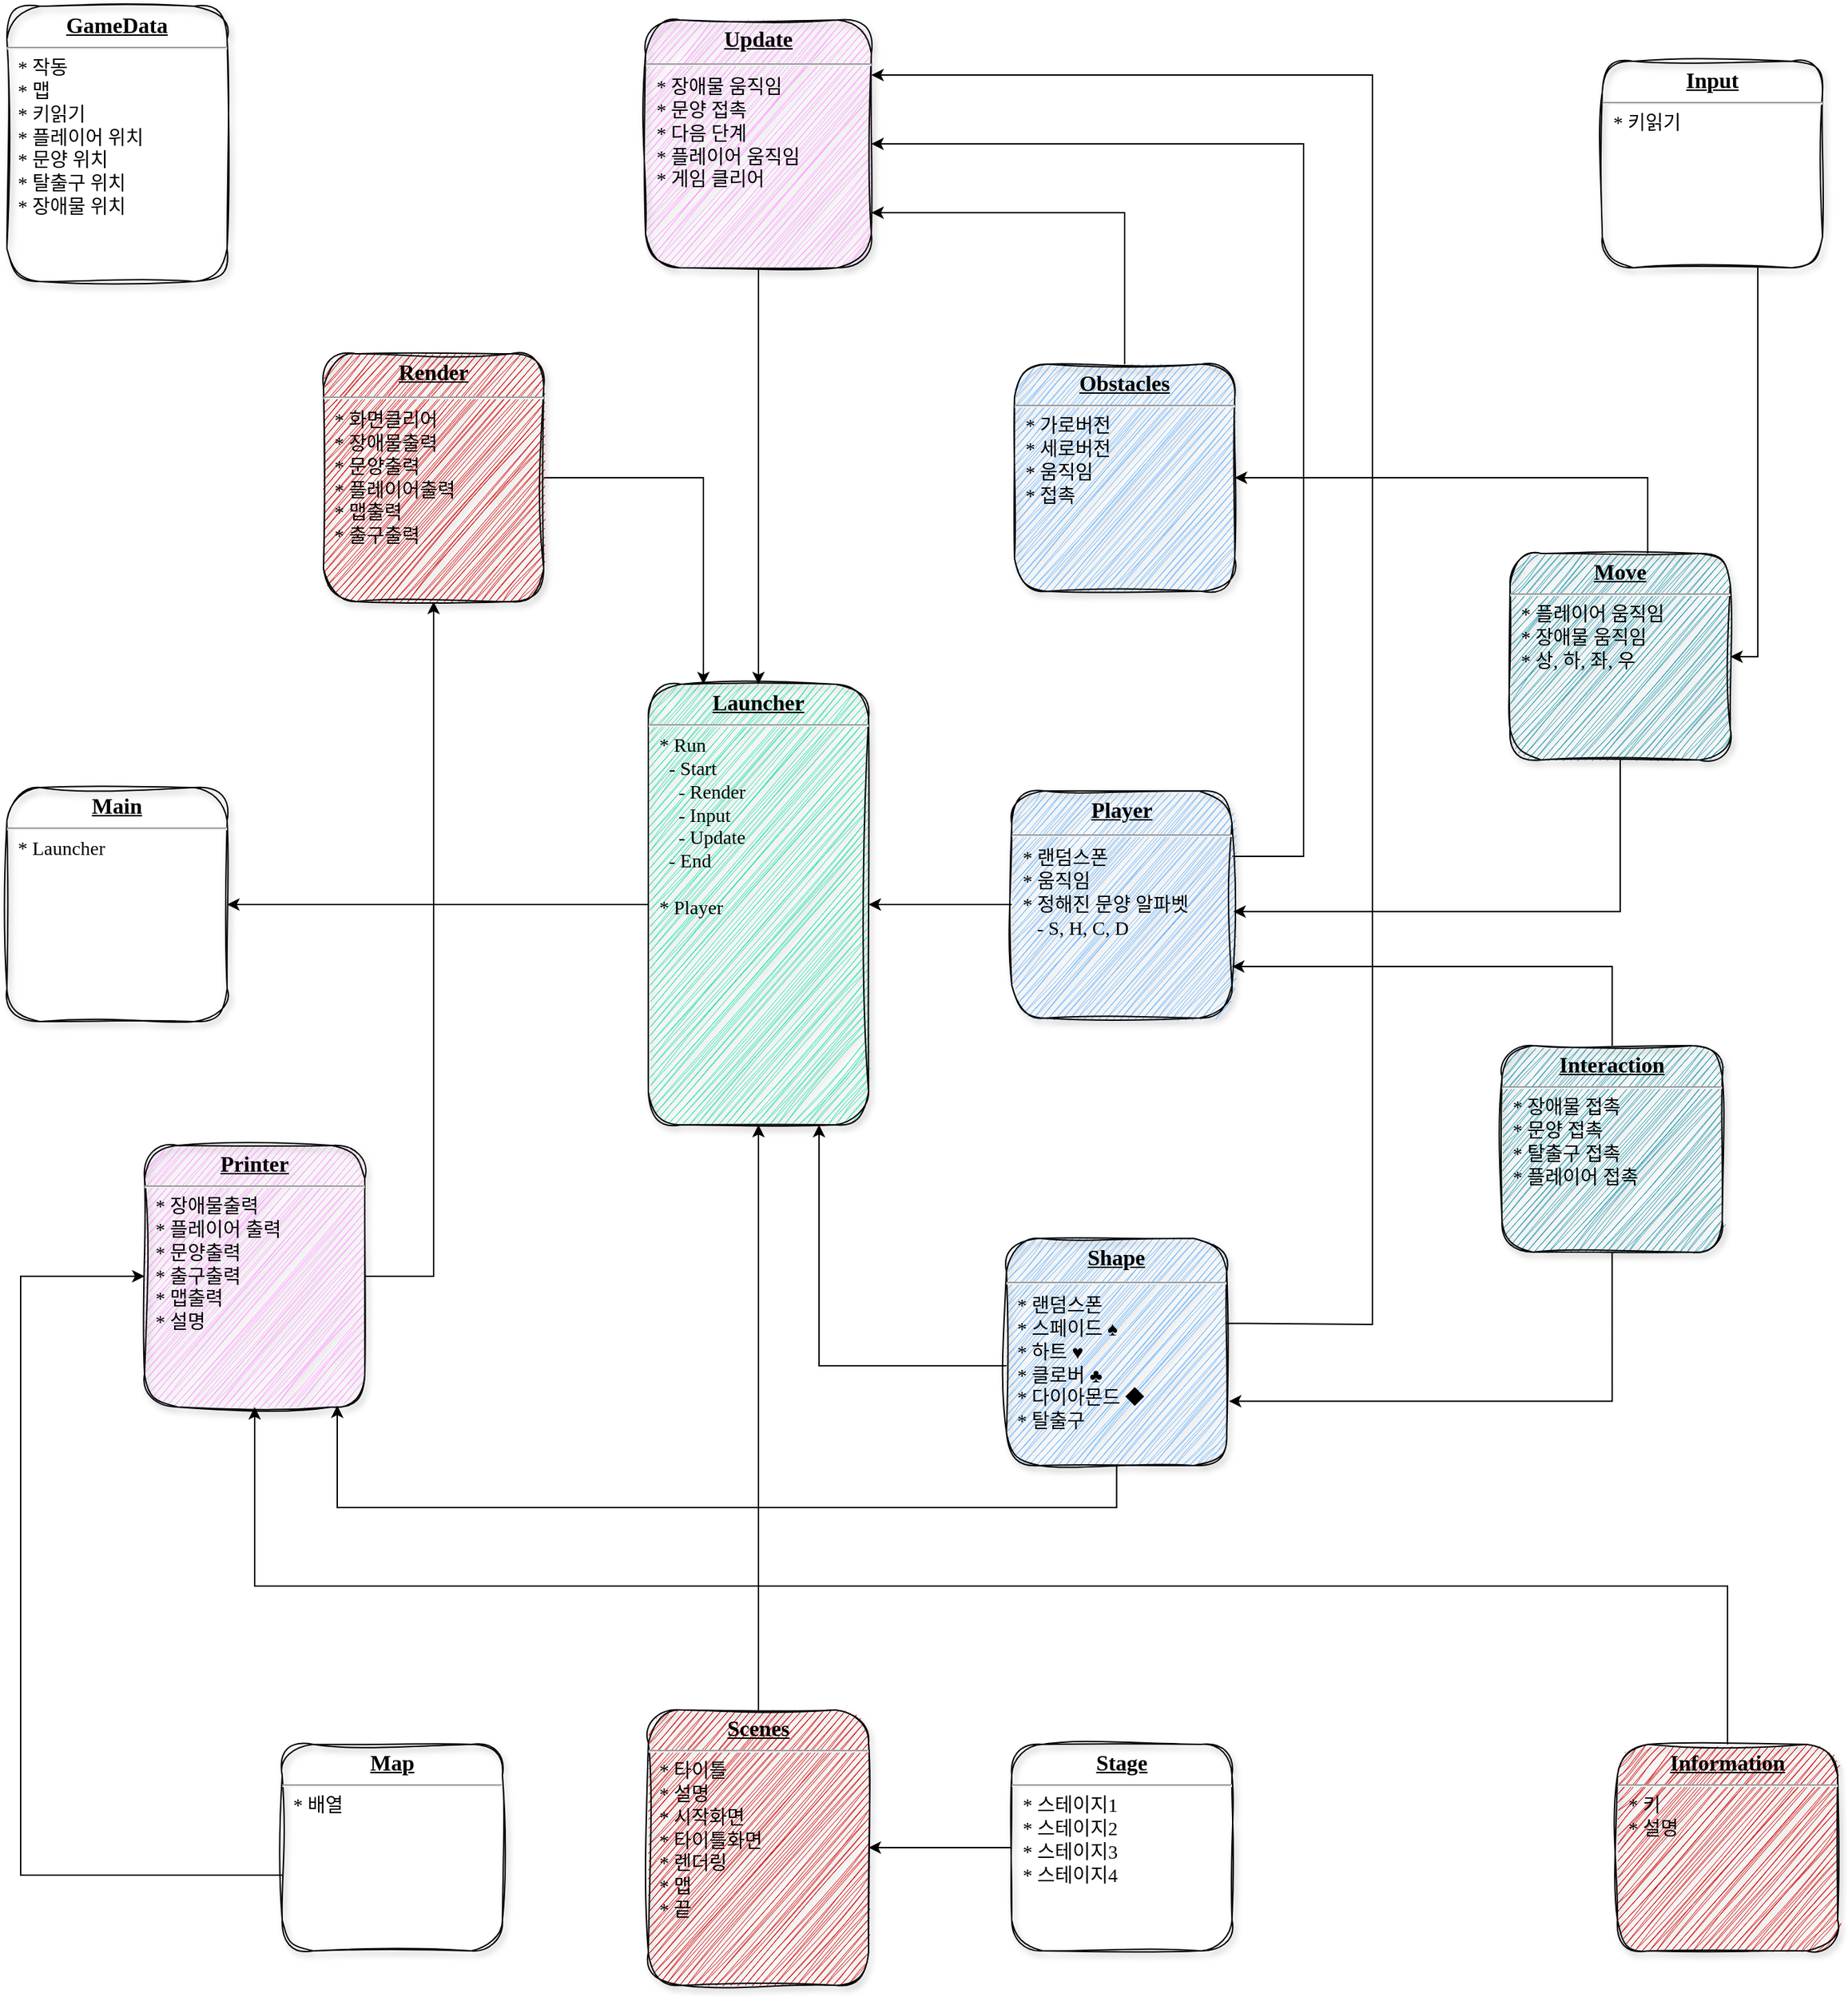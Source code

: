 <mxfile version="24.7.6">
  <diagram name="Page-1" id="efa7a0a1-bf9b-a30e-e6df-94a7791c09e9">
    <mxGraphModel dx="2686" dy="3185" grid="1" gridSize="10" guides="1" tooltips="1" connect="1" arrows="1" fold="1" page="1" pageScale="1" pageWidth="826" pageHeight="1169" background="none" math="0" shadow="0">
      <root>
        <mxCell id="0" />
        <mxCell id="1" parent="0" />
        <mxCell id="ucKnO9qLahQ2AesRSo4M-134" style="edgeStyle=orthogonalEdgeStyle;rounded=0;orthogonalLoop=1;jettySize=auto;html=1;exitX=0;exitY=0.5;exitDx=0;exitDy=0;entryX=1;entryY=0.5;entryDx=0;entryDy=0;" edge="1" parent="1" source="22" target="ucKnO9qLahQ2AesRSo4M-127">
          <mxGeometry relative="1" as="geometry" />
        </mxCell>
        <mxCell id="ucKnO9qLahQ2AesRSo4M-137" style="edgeStyle=orthogonalEdgeStyle;rounded=0;orthogonalLoop=1;jettySize=auto;html=1;entryX=1;entryY=0.5;entryDx=0;entryDy=0;" edge="1" parent="1" target="ucKnO9qLahQ2AesRSo4M-125">
          <mxGeometry relative="1" as="geometry">
            <mxPoint x="612" y="2.5" as="targetPoint" />
            <mxPoint x="810" y="530" as="sourcePoint" />
            <Array as="points">
              <mxPoint x="862" y="530" />
              <mxPoint x="862" y="13" />
            </Array>
          </mxGeometry>
        </mxCell>
        <mxCell id="22" value="&lt;p style=&quot;margin: 4px 0px 0px; text-align: center; text-decoration: underline; font-size: 16px;&quot;&gt;&lt;b&gt;Player&lt;/b&gt;&lt;/p&gt;&lt;hr style=&quot;font-size: 16px;&quot;&gt;&lt;p style=&quot;margin: 0px 0px 0px 8px; font-size: 14px;&quot;&gt;* 랜덤스폰&lt;/p&gt;&lt;p style=&quot;margin: 0px 0px 0px 8px; font-size: 14px;&quot;&gt;* 움직임&lt;/p&gt;&lt;p style=&quot;margin: 0px 0px 0px 8px; font-size: 14px;&quot;&gt;* 정해진 문양 알파벳&lt;br&gt;&amp;nbsp; &amp;nbsp;- S, H, C, D&lt;/p&gt;&lt;p style=&quot;margin: 0px 0px 0px 8px; font-size: 14px;&quot;&gt;&lt;br&gt;&lt;/p&gt;&lt;p style=&quot;margin: 0px 0px 0px 8px; font-size: 14px;&quot;&gt;&lt;br&gt;&lt;/p&gt;" style="verticalAlign=top;align=left;overflow=fill;fontSize=12;fontFamily=d2coding;html=1;strokeColor=#000000;shadow=1;fillColor=#66B2FF;fontColor=#000000;rounded=1;sketch=1;curveFitting=1;jiggle=2;" parent="1" vertex="1">
          <mxGeometry x="650" y="482.5" width="160" height="165" as="geometry" />
        </mxCell>
        <mxCell id="24" value="&lt;p style=&quot;margin: 0px; margin-top: 4px; text-align: center; text-decoration: underline;&quot;&gt;&lt;strong&gt;&lt;font style=&quot;font-size: 16px;&quot;&gt;Obstacles&lt;/font&gt;&lt;/strong&gt;&lt;/p&gt;&lt;hr&gt;&lt;p style=&quot;margin: 0px 0px 0px 8px; font-size: 14px;&quot;&gt;* 가로버전&lt;/p&gt;&lt;p style=&quot;margin: 0px 0px 0px 8px; font-size: 14px;&quot;&gt;* 세로버전&lt;/p&gt;&lt;p style=&quot;margin: 0px 0px 0px 8px; font-size: 14px;&quot;&gt;* 움직임&lt;/p&gt;&lt;p style=&quot;margin: 0px 0px 0px 8px; font-size: 14px;&quot;&gt;* 접촉&lt;/p&gt;&lt;p style=&quot;margin: 0px 0px 0px 8px; font-size: 14px;&quot;&gt;&lt;br&gt;&lt;/p&gt;" style="verticalAlign=top;align=left;overflow=fill;fontSize=12;fontFamily=d2coding;html=1;strokeColor=#000000;shadow=1;fillColor=#66B2FF;fontColor=#000000;rounded=1;sketch=1;curveFitting=1;jiggle=2;" parent="1" vertex="1">
          <mxGeometry x="652" y="172.5" width="160" height="165" as="geometry" />
        </mxCell>
        <mxCell id="29" value="&lt;p style=&quot;margin: 0px; margin-top: 4px; text-align: center; text-decoration: underline;&quot;&gt;&lt;strong&gt;&lt;font style=&quot;font-size: 16px;&quot;&gt;Main&lt;/font&gt;&lt;/strong&gt;&lt;/p&gt;&lt;hr&gt;&lt;p style=&quot;margin: 0px 0px 0px 8px; font-size: 14px;&quot;&gt;* Launcher&lt;/p&gt;&lt;p style=&quot;margin: 0px; margin-left: 8px;&quot;&gt;&lt;br&gt;&lt;/p&gt;" style="verticalAlign=top;align=left;overflow=fill;fontSize=12;fontFamily=d2coding;html=1;strokeColor=#000000;shadow=1;fillColor=none;fontColor=#000000;rounded=1;sketch=1;curveFitting=1;jiggle=2;" parent="1" vertex="1">
          <mxGeometry x="-80" y="480" width="160" height="170" as="geometry" />
        </mxCell>
        <mxCell id="ucKnO9qLahQ2AesRSo4M-130" style="edgeStyle=orthogonalEdgeStyle;rounded=0;orthogonalLoop=1;jettySize=auto;html=1;entryX=0.5;entryY=1;entryDx=0;entryDy=0;" edge="1" parent="1" source="ucKnO9qLahQ2AesRSo4M-116" target="ucKnO9qLahQ2AesRSo4M-127">
          <mxGeometry relative="1" as="geometry" />
        </mxCell>
        <mxCell id="ucKnO9qLahQ2AesRSo4M-116" value="&lt;p style=&quot;margin: 0px; margin-top: 4px; text-align: center; text-decoration: underline;&quot;&gt;&lt;span style=&quot;font-size: 16px;&quot;&gt;&lt;b&gt;Scenes&lt;/b&gt;&lt;/span&gt;&lt;/p&gt;&lt;hr&gt;&lt;p style=&quot;margin: 0px 0px 0px 8px; font-size: 14px;&quot;&gt;&lt;span style=&quot;font-size: 14px;&quot;&gt;*&lt;/span&gt;&lt;font style=&quot;font-size: 14px;&quot;&gt; 타이틀&lt;/font&gt;&lt;/p&gt;&lt;p style=&quot;margin: 0px 0px 0px 8px; font-size: 14px;&quot;&gt;&lt;font style=&quot;font-size: 14px;&quot;&gt;* 설명&lt;/font&gt;&lt;/p&gt;&lt;p style=&quot;margin: 0px 0px 0px 8px; font-size: 14px;&quot;&gt;&lt;font style=&quot;font-size: 14px;&quot;&gt;* 시작화면&lt;/font&gt;&lt;/p&gt;&lt;p style=&quot;margin: 0px 0px 0px 8px; font-size: 14px;&quot;&gt;* 타이틀화면&lt;/p&gt;&lt;p style=&quot;margin: 0px 0px 0px 8px; font-size: 14px;&quot;&gt;* 렌더링&lt;/p&gt;&lt;p style=&quot;margin: 0px 0px 0px 8px; font-size: 14px;&quot;&gt;* 맵&lt;/p&gt;&lt;p style=&quot;margin: 0px 0px 0px 8px; font-size: 14px;&quot;&gt;* 끝&lt;/p&gt;" style="verticalAlign=top;align=left;overflow=fill;fontSize=12;fontFamily=d2coding;html=1;strokeColor=#000000;shadow=1;fillColor=#D10000;fontColor=#000000;rounded=1;sketch=1;curveFitting=1;jiggle=2;" vertex="1" parent="1">
          <mxGeometry x="386" y="1150" width="160" height="200" as="geometry" />
        </mxCell>
        <mxCell id="ucKnO9qLahQ2AesRSo4M-140" style="edgeStyle=orthogonalEdgeStyle;rounded=0;orthogonalLoop=1;jettySize=auto;html=1;exitX=0;exitY=0.5;exitDx=0;exitDy=0;" edge="1" parent="1" source="ucKnO9qLahQ2AesRSo4M-117" target="ucKnO9qLahQ2AesRSo4M-116">
          <mxGeometry relative="1" as="geometry" />
        </mxCell>
        <mxCell id="ucKnO9qLahQ2AesRSo4M-117" value="&lt;p style=&quot;margin: 0px; margin-top: 4px; text-align: center; text-decoration: underline;&quot;&gt;&lt;strong&gt;&lt;font style=&quot;font-size: 16px;&quot;&gt;Stage&lt;/font&gt;&lt;/strong&gt;&lt;/p&gt;&lt;hr&gt;&lt;p style=&quot;margin: 0px 0px 0px 8px; font-size: 14px;&quot;&gt;&lt;span style=&quot;background-color: initial;&quot;&gt;* 스테이지1&lt;/span&gt;&lt;br&gt;&lt;/p&gt;&lt;p style=&quot;margin: 0px 0px 0px 8px; font-size: 14px;&quot;&gt;&lt;font style=&quot;font-size: 14px;&quot;&gt;* 스테이지2&lt;/font&gt;&lt;/p&gt;&lt;p style=&quot;margin: 0px 0px 0px 8px; font-size: 14px;&quot;&gt;&lt;font style=&quot;font-size: 14px;&quot;&gt;* 스테이지3&lt;/font&gt;&lt;/p&gt;&lt;p style=&quot;margin: 0px 0px 0px 8px; font-size: 14px;&quot;&gt;&lt;font style=&quot;font-size: 14px;&quot;&gt;* 스테이지4&lt;/font&gt;&lt;/p&gt;" style="verticalAlign=top;align=left;overflow=fill;fontSize=12;fontFamily=d2coding;html=1;strokeColor=#000000;shadow=1;fillColor=none;fontColor=#000000;rounded=1;sketch=1;curveFitting=1;jiggle=2;" vertex="1" parent="1">
          <mxGeometry x="650.0" y="1175.0" width="160" height="150" as="geometry" />
        </mxCell>
        <mxCell id="ucKnO9qLahQ2AesRSo4M-135" style="edgeStyle=orthogonalEdgeStyle;rounded=0;orthogonalLoop=1;jettySize=auto;html=1;" edge="1" parent="1" source="ucKnO9qLahQ2AesRSo4M-118" target="ucKnO9qLahQ2AesRSo4M-127">
          <mxGeometry relative="1" as="geometry">
            <Array as="points">
              <mxPoint x="510" y="900" />
            </Array>
          </mxGeometry>
        </mxCell>
        <mxCell id="ucKnO9qLahQ2AesRSo4M-139" style="edgeStyle=orthogonalEdgeStyle;rounded=0;orthogonalLoop=1;jettySize=auto;html=1;entryX=1;entryY=0.222;entryDx=0;entryDy=0;entryPerimeter=0;exitX=0.996;exitY=0.374;exitDx=0;exitDy=0;exitPerimeter=0;" edge="1" parent="1" source="ucKnO9qLahQ2AesRSo4M-118" target="ucKnO9qLahQ2AesRSo4M-125">
          <mxGeometry relative="1" as="geometry">
            <mxPoint x="642" y="-37.5" as="targetPoint" />
            <mxPoint x="820" y="740" as="sourcePoint" />
            <Array as="points">
              <mxPoint x="820" y="869" />
              <mxPoint x="912" y="870" />
              <mxPoint x="912" y="-38" />
            </Array>
          </mxGeometry>
        </mxCell>
        <mxCell id="ucKnO9qLahQ2AesRSo4M-118" value="&lt;p style=&quot;margin: 4px 0px 0px; text-align: center; text-decoration: underline; font-size: 16px;&quot;&gt;&lt;b&gt;Shape&lt;/b&gt;&lt;/p&gt;&lt;hr style=&quot;font-size: 16px;&quot;&gt;&lt;p style=&quot;margin: 0px 0px 0px 8px; font-size: 14px;&quot;&gt;* 랜덤스폰&lt;/p&gt;&lt;p style=&quot;margin: 0px 0px 0px 8px; font-size: 14px;&quot;&gt;* 스페이드 ♠&amp;nbsp;&lt;/p&gt;&lt;p style=&quot;margin: 0px 0px 0px 8px; font-size: 14px;&quot;&gt;* 하트&amp;nbsp;&lt;span style=&quot;background-color: initial;&quot;&gt;♥&lt;/span&gt;&lt;/p&gt;&lt;p style=&quot;margin: 0px 0px 0px 8px; font-size: 14px;&quot;&gt;* 클로버 ♣&lt;/p&gt;&lt;p style=&quot;margin: 0px 0px 0px 8px; font-size: 14px;&quot;&gt;* 다이아몬드 ◆&lt;/p&gt;&lt;p style=&quot;margin: 0px 0px 0px 8px; font-size: 14px;&quot;&gt;* 탈출구&lt;/p&gt;&lt;p style=&quot;margin: 0px 0px 0px 8px; font-size: 14px;&quot;&gt;&amp;nbsp;&lt;/p&gt;&lt;p style=&quot;margin: 0px 0px 0px 8px; font-size: 14px;&quot;&gt;&lt;br&gt;&lt;/p&gt;&lt;p style=&quot;margin: 0px 0px 0px 8px; font-size: 14px;&quot;&gt;&lt;br&gt;&lt;/p&gt;" style="verticalAlign=top;align=left;overflow=fill;fontSize=12;fontFamily=d2coding;html=1;strokeColor=#000000;shadow=1;fillColor=#66B2FF;fontColor=#000000;rounded=1;sketch=1;curveFitting=1;jiggle=2;" vertex="1" parent="1">
          <mxGeometry x="646.16" y="807.5" width="160" height="165" as="geometry" />
        </mxCell>
        <mxCell id="ucKnO9qLahQ2AesRSo4M-144" style="edgeStyle=orthogonalEdgeStyle;rounded=0;orthogonalLoop=1;jettySize=auto;html=1;entryX=1;entryY=0.773;entryDx=0;entryDy=0;entryPerimeter=0;" edge="1" parent="1" source="ucKnO9qLahQ2AesRSo4M-119" target="22">
          <mxGeometry relative="1" as="geometry">
            <mxPoint x="830" y="610" as="targetPoint" />
            <Array as="points">
              <mxPoint x="1086" y="610" />
            </Array>
          </mxGeometry>
        </mxCell>
        <mxCell id="ucKnO9qLahQ2AesRSo4M-145" style="edgeStyle=orthogonalEdgeStyle;rounded=0;orthogonalLoop=1;jettySize=auto;html=1;exitX=0.5;exitY=1;exitDx=0;exitDy=0;entryX=1.01;entryY=0.717;entryDx=0;entryDy=0;entryPerimeter=0;" edge="1" parent="1" source="ucKnO9qLahQ2AesRSo4M-119" target="ucKnO9qLahQ2AesRSo4M-118">
          <mxGeometry relative="1" as="geometry">
            <mxPoint x="1086.16" y="932.5" as="targetPoint" />
          </mxGeometry>
        </mxCell>
        <mxCell id="ucKnO9qLahQ2AesRSo4M-119" value="&lt;p style=&quot;margin: 0px; margin-top: 4px; text-align: center; text-decoration: underline;&quot;&gt;&lt;strong&gt;&lt;font style=&quot;font-size: 16px;&quot;&gt;Interaction&lt;/font&gt;&lt;/strong&gt;&lt;/p&gt;&lt;hr&gt;&lt;p style=&quot;margin: 0px 0px 0px 8px; font-size: 14px;&quot;&gt;* 장애물 접촉&lt;/p&gt;&lt;p style=&quot;margin: 0px 0px 0px 8px; font-size: 14px;&quot;&gt;* 문양 접촉&lt;/p&gt;&lt;p style=&quot;margin: 0px 0px 0px 8px; font-size: 14px;&quot;&gt;* 탈출구 접촉&lt;/p&gt;&lt;p style=&quot;margin: 0px 0px 0px 8px; font-size: 14px;&quot;&gt;* 플레이어 접촉&lt;/p&gt;&lt;p style=&quot;margin: 0px 0px 0px 8px; font-size: 14px;&quot;&gt;&lt;br&gt;&lt;/p&gt;" style="verticalAlign=top;align=left;overflow=fill;fontSize=12;fontFamily=d2coding;html=1;strokeColor=#000000;shadow=1;fillColor=#1F98AB;fontColor=#000000;rounded=1;sketch=1;curveFitting=1;jiggle=2;" vertex="1" parent="1">
          <mxGeometry x="1006.16" y="667.5" width="160" height="150" as="geometry" />
        </mxCell>
        <mxCell id="ucKnO9qLahQ2AesRSo4M-153" style="edgeStyle=orthogonalEdgeStyle;rounded=0;orthogonalLoop=1;jettySize=auto;html=1;entryX=0;entryY=0.5;entryDx=0;entryDy=0;" edge="1" parent="1" source="ucKnO9qLahQ2AesRSo4M-120" target="ucKnO9qLahQ2AesRSo4M-126">
          <mxGeometry relative="1" as="geometry">
            <Array as="points">
              <mxPoint x="-70" y="1270" />
              <mxPoint x="-70" y="835" />
            </Array>
          </mxGeometry>
        </mxCell>
        <mxCell id="ucKnO9qLahQ2AesRSo4M-120" value="&lt;p style=&quot;margin: 0px; margin-top: 4px; text-align: center; text-decoration: underline;&quot;&gt;&lt;strong&gt;&lt;font style=&quot;font-size: 16px;&quot;&gt;Map&lt;/font&gt;&lt;/strong&gt;&lt;/p&gt;&lt;hr&gt;&lt;p style=&quot;margin: 0px 0px 0px 8px; font-size: 14px;&quot;&gt;* 배열&lt;/p&gt;" style="verticalAlign=top;align=left;overflow=fill;fontSize=12;fontFamily=d2coding;html=1;strokeColor=#000000;shadow=1;fillColor=none;fontColor=#000000;rounded=1;sketch=1;curveFitting=1;jiggle=2;" vertex="1" parent="1">
          <mxGeometry x="120.0" y="1175.0" width="160" height="150" as="geometry" />
        </mxCell>
        <mxCell id="ucKnO9qLahQ2AesRSo4M-121" value="&lt;p style=&quot;margin: 0px; margin-top: 4px; text-align: center; text-decoration: underline;&quot;&gt;&lt;strong&gt;&lt;font style=&quot;font-size: 16px;&quot;&gt;GameData&lt;/font&gt;&lt;/strong&gt;&lt;/p&gt;&lt;hr&gt;&lt;p style=&quot;margin: 0px 0px 0px 8px; font-size: 14px;&quot;&gt;* 작동&lt;/p&gt;&lt;p style=&quot;margin: 0px 0px 0px 8px; font-size: 14px;&quot;&gt;* 맵&lt;/p&gt;&lt;p style=&quot;margin: 0px 0px 0px 8px; font-size: 14px;&quot;&gt;* 키읽기&lt;/p&gt;&lt;p style=&quot;margin: 0px 0px 0px 8px; font-size: 14px;&quot;&gt;* 플레이어 위치&lt;/p&gt;&lt;p style=&quot;margin: 0px 0px 0px 8px; font-size: 14px;&quot;&gt;* 문양 위치&lt;/p&gt;&lt;p style=&quot;margin: 0px 0px 0px 8px; font-size: 14px;&quot;&gt;* 탈출구 위치&lt;br&gt;* 장애물 위치&lt;/p&gt;&lt;p style=&quot;margin: 0px 0px 0px 8px; font-size: 14px;&quot;&gt;&lt;br&gt;&lt;/p&gt;&lt;p style=&quot;margin: 0px; margin-left: 8px;&quot;&gt;&lt;br&gt;&lt;/p&gt;" style="verticalAlign=top;align=left;overflow=fill;fontSize=12;fontFamily=d2coding;html=1;strokeColor=#000000;shadow=1;fillColor=none;fontColor=#000000;rounded=1;sketch=1;curveFitting=1;jiggle=2;" vertex="1" parent="1">
          <mxGeometry x="-80.0" y="-87.5" width="160" height="200" as="geometry" />
        </mxCell>
        <mxCell id="ucKnO9qLahQ2AesRSo4M-141" style="edgeStyle=orthogonalEdgeStyle;rounded=0;orthogonalLoop=1;jettySize=auto;html=1;entryX=1;entryY=0.5;entryDx=0;entryDy=0;" edge="1" parent="1" source="ucKnO9qLahQ2AesRSo4M-122" target="24">
          <mxGeometry relative="1" as="geometry">
            <mxPoint x="1112" y="252.5" as="targetPoint" />
            <Array as="points">
              <mxPoint x="1112" y="255.5" />
            </Array>
          </mxGeometry>
        </mxCell>
        <mxCell id="ucKnO9qLahQ2AesRSo4M-142" style="edgeStyle=orthogonalEdgeStyle;rounded=0;orthogonalLoop=1;jettySize=auto;html=1;entryX=1.006;entryY=0.531;entryDx=0;entryDy=0;entryPerimeter=0;" edge="1" parent="1" source="ucKnO9qLahQ2AesRSo4M-122" target="22">
          <mxGeometry relative="1" as="geometry">
            <mxPoint x="840" y="570" as="targetPoint" />
            <Array as="points">
              <mxPoint x="1092" y="570" />
            </Array>
          </mxGeometry>
        </mxCell>
        <mxCell id="ucKnO9qLahQ2AesRSo4M-122" value="&lt;p style=&quot;margin: 0px; margin-top: 4px; text-align: center; text-decoration: underline;&quot;&gt;&lt;strong&gt;&lt;font style=&quot;font-size: 16px;&quot;&gt;Move&lt;/font&gt;&lt;/strong&gt;&lt;/p&gt;&lt;hr&gt;&lt;p style=&quot;margin: 0px 0px 0px 8px; font-size: 14px;&quot;&gt;* 플레이어 움직임&lt;/p&gt;&lt;p style=&quot;margin: 0px 0px 0px 8px; font-size: 14px;&quot;&gt;* 장애물 움직임&lt;/p&gt;&lt;p style=&quot;margin: 0px 0px 0px 8px; font-size: 14px;&quot;&gt;* 상, 하, 좌, 우&lt;/p&gt;&lt;p style=&quot;margin: 0px 0px 0px 8px; font-size: 14px;&quot;&gt;&lt;br&gt;&lt;/p&gt;" style="verticalAlign=top;align=left;overflow=fill;fontSize=12;fontFamily=d2coding;html=1;strokeColor=#000000;shadow=1;fillColor=#1F98AB;fontColor=#000000;rounded=1;sketch=1;curveFitting=1;jiggle=2;" vertex="1" parent="1">
          <mxGeometry x="1012.0" y="310.0" width="160" height="150" as="geometry" />
        </mxCell>
        <mxCell id="ucKnO9qLahQ2AesRSo4M-159" style="edgeStyle=orthogonalEdgeStyle;rounded=0;orthogonalLoop=1;jettySize=auto;html=1;entryX=0.25;entryY=0;entryDx=0;entryDy=0;" edge="1" parent="1" source="ucKnO9qLahQ2AesRSo4M-123" target="ucKnO9qLahQ2AesRSo4M-127">
          <mxGeometry relative="1" as="geometry" />
        </mxCell>
        <mxCell id="ucKnO9qLahQ2AesRSo4M-123" value="&lt;p style=&quot;margin: 4px 0px 0px; text-align: center; text-decoration: underline; font-size: 16px;&quot;&gt;&lt;b&gt;Render&lt;/b&gt;&lt;/p&gt;&lt;hr style=&quot;font-size: 16px;&quot;&gt;&lt;p style=&quot;margin: 0px 0px 0px 8px; font-size: 14px;&quot;&gt;* 화면클리어&lt;/p&gt;&lt;p style=&quot;margin: 0px 0px 0px 8px; font-size: 14px;&quot;&gt;* 장애물출력&lt;/p&gt;&lt;p style=&quot;margin: 0px 0px 0px 8px; font-size: 14px;&quot;&gt;* 문양출력&lt;/p&gt;&lt;p style=&quot;margin: 0px 0px 0px 8px; font-size: 14px;&quot;&gt;* 플레이어출력&lt;/p&gt;&lt;p style=&quot;margin: 0px 0px 0px 8px; font-size: 14px;&quot;&gt;* 맵출력&lt;/p&gt;&lt;p style=&quot;margin: 0px 0px 0px 8px; font-size: 14px;&quot;&gt;* 출구출력&lt;/p&gt;&lt;p style=&quot;margin: 0px 0px 0px 8px; font-size: 14px;&quot;&gt;&lt;br&gt;&lt;/p&gt;&lt;p style=&quot;margin: 0px 0px 0px 8px; font-size: 14px;&quot;&gt;&lt;br&gt;&lt;/p&gt;" style="verticalAlign=top;align=left;overflow=fill;fontSize=12;fontFamily=d2coding;html=1;strokeColor=#000000;shadow=1;fillColor=#D10000;fontColor=#000000;rounded=1;sketch=1;curveFitting=1;jiggle=2;" vertex="1" parent="1">
          <mxGeometry x="150" y="165.0" width="160.0" height="180" as="geometry" />
        </mxCell>
        <mxCell id="ucKnO9qLahQ2AesRSo4M-146" style="edgeStyle=orthogonalEdgeStyle;rounded=0;orthogonalLoop=1;jettySize=auto;html=1;entryX=1;entryY=0.5;entryDx=0;entryDy=0;" edge="1" parent="1" source="ucKnO9qLahQ2AesRSo4M-124" target="ucKnO9qLahQ2AesRSo4M-122">
          <mxGeometry relative="1" as="geometry">
            <Array as="points">
              <mxPoint x="1192" y="385" />
            </Array>
          </mxGeometry>
        </mxCell>
        <mxCell id="ucKnO9qLahQ2AesRSo4M-124" value="&lt;p style=&quot;margin: 0px; margin-top: 4px; text-align: center; text-decoration: underline;&quot;&gt;&lt;span style=&quot;font-size: 16px;&quot;&gt;&lt;b&gt;Input&lt;/b&gt;&lt;/span&gt;&lt;/p&gt;&lt;hr&gt;&lt;p style=&quot;margin: 0px 0px 0px 8px; font-size: 14px;&quot;&gt;* 키읽기&lt;/p&gt;" style="verticalAlign=top;align=left;overflow=fill;fontSize=12;fontFamily=d2coding;html=1;strokeColor=#000000;shadow=1;fillColor=none;fontColor=#000000;rounded=1;sketch=1;curveFitting=1;jiggle=2;" vertex="1" parent="1">
          <mxGeometry x="1079.0" y="-47.5" width="160" height="150" as="geometry" />
        </mxCell>
        <mxCell id="ucKnO9qLahQ2AesRSo4M-161" style="edgeStyle=orthogonalEdgeStyle;rounded=0;orthogonalLoop=1;jettySize=auto;html=1;exitX=0.5;exitY=1;exitDx=0;exitDy=0;entryX=0.5;entryY=0;entryDx=0;entryDy=0;" edge="1" parent="1" source="ucKnO9qLahQ2AesRSo4M-125" target="ucKnO9qLahQ2AesRSo4M-127">
          <mxGeometry relative="1" as="geometry" />
        </mxCell>
        <mxCell id="ucKnO9qLahQ2AesRSo4M-125" value="&lt;p style=&quot;margin: 4px 0px 0px; text-align: center; text-decoration: underline; font-size: 16px;&quot;&gt;&lt;b&gt;Update&lt;/b&gt;&lt;/p&gt;&lt;hr style=&quot;font-size: 16px;&quot;&gt;&lt;p style=&quot;margin: 0px 0px 0px 8px; font-size: 14px;&quot;&gt;* 장애물 움직임&lt;/p&gt;&lt;p style=&quot;margin: 0px 0px 0px 8px; font-size: 14px;&quot;&gt;* 문양 접촉&lt;/p&gt;&lt;p style=&quot;margin: 0px 0px 0px 8px; font-size: 14px;&quot;&gt;* 다음 단계&lt;/p&gt;&lt;p style=&quot;margin: 0px 0px 0px 8px; font-size: 14px;&quot;&gt;* 플레이어 움직임&lt;/p&gt;&lt;p style=&quot;margin: 0px 0px 0px 8px; font-size: 14px;&quot;&gt;* 게임 클리어&lt;/p&gt;&lt;p style=&quot;margin: 0px 0px 0px 8px; font-size: 14px;&quot;&gt;&lt;br&gt;&lt;/p&gt;" style="verticalAlign=top;align=left;overflow=fill;fontSize=12;fontFamily=d2coding;html=1;strokeColor=#000000;shadow=1;fillColor=#FF99FF;fontColor=#000000;rounded=1;sketch=1;curveFitting=1;jiggle=2;" vertex="1" parent="1">
          <mxGeometry x="384" y="-77.5" width="164" height="180" as="geometry" />
        </mxCell>
        <mxCell id="ucKnO9qLahQ2AesRSo4M-158" style="edgeStyle=orthogonalEdgeStyle;rounded=0;orthogonalLoop=1;jettySize=auto;html=1;entryX=0.5;entryY=1;entryDx=0;entryDy=0;" edge="1" parent="1" source="ucKnO9qLahQ2AesRSo4M-126" target="ucKnO9qLahQ2AesRSo4M-123">
          <mxGeometry relative="1" as="geometry">
            <Array as="points">
              <mxPoint x="230" y="835" />
            </Array>
          </mxGeometry>
        </mxCell>
        <mxCell id="ucKnO9qLahQ2AesRSo4M-126" value="&lt;p style=&quot;margin: 0px; margin-top: 4px; text-align: center; text-decoration: underline;&quot;&gt;&lt;strong&gt;&lt;font style=&quot;font-size: 16px;&quot;&gt;Printer&lt;/font&gt;&lt;/strong&gt;&lt;/p&gt;&lt;hr&gt;&lt;p style=&quot;margin: 0px 0px 0px 8px; font-size: 14px;&quot;&gt;&lt;span style=&quot;background-color: initial;&quot;&gt;* 장애물출력&lt;/span&gt;&lt;br&gt;&lt;/p&gt;&lt;p style=&quot;margin: 0px 0px 0px 8px; font-size: 14px;&quot;&gt;* 플레이어 출력&lt;/p&gt;&lt;p style=&quot;margin: 0px 0px 0px 8px; font-size: 14px;&quot;&gt;* 문양출력&lt;/p&gt;&lt;p style=&quot;margin: 0px 0px 0px 8px; font-size: 14px;&quot;&gt;* 출구출력&lt;/p&gt;&lt;p style=&quot;margin: 0px 0px 0px 8px; font-size: 14px;&quot;&gt;* 맵출력&lt;/p&gt;&lt;p style=&quot;margin: 0px 0px 0px 8px; font-size: 14px;&quot;&gt;* 설명&lt;/p&gt;" style="verticalAlign=top;align=left;overflow=fill;fontSize=12;fontFamily=d2coding;html=1;strokeColor=#000000;shadow=1;fillColor=#FF99FF;fontColor=#000000;rounded=1;sketch=1;curveFitting=1;jiggle=2;" vertex="1" parent="1">
          <mxGeometry x="20" y="740" width="160" height="190" as="geometry" />
        </mxCell>
        <mxCell id="ucKnO9qLahQ2AesRSo4M-149" style="edgeStyle=orthogonalEdgeStyle;rounded=0;orthogonalLoop=1;jettySize=auto;html=1;" edge="1" parent="1" source="ucKnO9qLahQ2AesRSo4M-127" target="29">
          <mxGeometry relative="1" as="geometry">
            <mxPoint x="210" y="565" as="targetPoint" />
          </mxGeometry>
        </mxCell>
        <mxCell id="ucKnO9qLahQ2AesRSo4M-127" value="&lt;p style=&quot;margin: 0px; margin-top: 4px; text-align: center; text-decoration: underline;&quot;&gt;&lt;strong&gt;&lt;font style=&quot;font-size: 16px;&quot;&gt;Launcher&lt;/font&gt;&lt;/strong&gt;&lt;/p&gt;&lt;hr&gt;&lt;p style=&quot;margin: 0px 0px 0px 8px; font-size: 14px;&quot;&gt;* Run&lt;/p&gt;&lt;p style=&quot;margin: 0px 0px 0px 8px; font-size: 14px;&quot;&gt;&amp;nbsp; - Start&lt;/p&gt;&lt;p style=&quot;margin: 0px 0px 0px 8px; font-size: 14px;&quot;&gt;&amp;nbsp; &amp;nbsp; - Render&lt;/p&gt;&lt;p style=&quot;margin: 0px 0px 0px 8px; font-size: 14px;&quot;&gt;&amp;nbsp; &amp;nbsp; - Input&lt;/p&gt;&lt;p style=&quot;margin: 0px 0px 0px 8px; font-size: 14px;&quot;&gt;&amp;nbsp; &amp;nbsp; - Update&lt;/p&gt;&lt;p style=&quot;margin: 0px 0px 0px 8px; font-size: 14px;&quot;&gt;&amp;nbsp; - End&lt;/p&gt;&lt;p style=&quot;margin: 0px 0px 0px 8px; font-size: 14px;&quot;&gt;&lt;br&gt;&lt;/p&gt;&lt;p style=&quot;margin: 0px 0px 0px 8px; font-size: 14px;&quot;&gt;* Player&lt;/p&gt;&lt;p style=&quot;margin: 0px 0px 0px 8px; font-size: 14px;&quot;&gt;&lt;br&gt;&lt;/p&gt;" style="verticalAlign=top;align=left;overflow=fill;fontSize=12;fontFamily=d2coding;html=1;strokeColor=#000000;shadow=1;fillColor=#24E0A8;fontColor=#000000;rounded=1;sketch=1;curveFitting=1;jiggle=2;" vertex="1" parent="1">
          <mxGeometry x="386" y="405" width="160" height="320" as="geometry" />
        </mxCell>
        <mxCell id="ucKnO9qLahQ2AesRSo4M-138" style="edgeStyle=orthogonalEdgeStyle;rounded=0;orthogonalLoop=1;jettySize=auto;html=1;" edge="1" parent="1" source="24" target="ucKnO9qLahQ2AesRSo4M-125">
          <mxGeometry relative="1" as="geometry">
            <mxPoint x="572" y="142.5" as="targetPoint" />
            <Array as="points">
              <mxPoint x="732" y="62.5" />
            </Array>
          </mxGeometry>
        </mxCell>
        <mxCell id="ucKnO9qLahQ2AesRSo4M-152" style="edgeStyle=orthogonalEdgeStyle;rounded=0;orthogonalLoop=1;jettySize=auto;html=1;entryX=0.5;entryY=1;entryDx=0;entryDy=0;" edge="1" parent="1" source="ucKnO9qLahQ2AesRSo4M-148" target="ucKnO9qLahQ2AesRSo4M-126">
          <mxGeometry relative="1" as="geometry">
            <Array as="points">
              <mxPoint x="1170" y="1060" />
              <mxPoint x="100" y="1060" />
            </Array>
          </mxGeometry>
        </mxCell>
        <mxCell id="ucKnO9qLahQ2AesRSo4M-148" value="&lt;p style=&quot;margin: 0px; margin-top: 4px; text-align: center; text-decoration: underline;&quot;&gt;&lt;span style=&quot;font-size: 16px;&quot;&gt;&lt;b&gt;Information&lt;/b&gt;&lt;/span&gt;&lt;/p&gt;&lt;hr&gt;&lt;p style=&quot;margin: 0px 0px 0px 8px; font-size: 14px;&quot;&gt;* 키&lt;/p&gt;&lt;p style=&quot;margin: 0px 0px 0px 8px; font-size: 14px;&quot;&gt;* 설명&lt;/p&gt;&lt;p style=&quot;margin: 0px 0px 0px 8px; font-size: 14px;&quot;&gt;&lt;br&gt;&lt;/p&gt;" style="verticalAlign=top;align=left;overflow=fill;fontSize=12;fontFamily=d2coding;html=1;strokeColor=#000000;shadow=1;fillColor=#D10000;fontColor=#000000;rounded=1;sketch=1;curveFitting=1;jiggle=2;" vertex="1" parent="1">
          <mxGeometry x="1090.0" y="1175.0" width="160" height="150" as="geometry" />
        </mxCell>
        <mxCell id="ucKnO9qLahQ2AesRSo4M-154" style="edgeStyle=orthogonalEdgeStyle;rounded=0;orthogonalLoop=1;jettySize=auto;html=1;entryX=0.875;entryY=0.994;entryDx=0;entryDy=0;entryPerimeter=0;" edge="1" parent="1" source="ucKnO9qLahQ2AesRSo4M-118" target="ucKnO9qLahQ2AesRSo4M-126">
          <mxGeometry relative="1" as="geometry">
            <mxPoint x="260" y="940" as="targetPoint" />
            <Array as="points">
              <mxPoint x="726" y="1003" />
              <mxPoint x="160" y="1003" />
            </Array>
          </mxGeometry>
        </mxCell>
      </root>
    </mxGraphModel>
  </diagram>
</mxfile>
